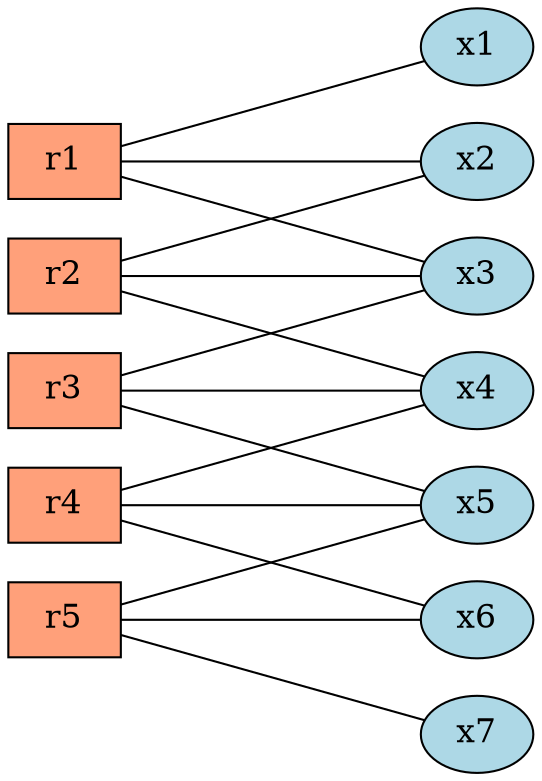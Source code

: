 graph G {
	graph [overlap=false, fontname=Helvetica, fontsize=16, ratio=auto, size="7.5,10", rankdir=LR, ranksep="2.00"];
	node [label="\N", fontsize=16];
	edge [fontsize=16];
	graph [bb="0,0,177.19,514.17"];
	67 [label=r4, fillcolor=lightsalmon, color=black, shape=box, style=filled, pos="143.42,179.36", width="0.75", height="0.5"];
	25 [label=r1, fillcolor=lightsalmon, color=black, shape=box, style=filled, pos="106.09,426.21", width="0.75", height="0.5"];
	39 [label=r2, fillcolor=lightsalmon, color=black, shape=box, style=filled, pos="47.136,330.99", width="0.75", height="0.5"];
	x1 [fillcolor=lightblue, color=black, shape=ellipse, style=filled, pos="144.68,495.78", width="0.75", height="0.51069"];
	81 [label=r5, fillcolor=lightsalmon, color=black, shape=box, style=filled, pos="67.101,87.327", width="0.75", height="0.5"];
	x2 [fillcolor=lightblue, color=black, shape=ellipse, style=filled, pos="28.165,413.9", width="0.75", height="0.51069"];
	x3 [fillcolor=lightblue, color=black, shape=ellipse, style=filled, pos="109.14,341.45", width="0.75", height="0.51069"];
	x4 [fillcolor=lightblue, color=black, shape=ellipse, style=filled, pos="123.33,261.49", width="0.75", height="0.51069"];
	x5 [fillcolor=lightblue, color=black, shape=ellipse, style=filled, pos="59.809,170.25", width="0.75", height="0.51069"];
	53 [label=r3, fillcolor=lightsalmon, color=black, shape=box, style=filled, pos="58.056,255.02", width="0.75", height="0.5"];
	x6 [fillcolor=lightblue, color=black, shape=ellipse, style=filled, pos="150.19,96.641", width="0.75", height="0.51069"];
	x7 [fillcolor=lightblue, color=black, shape=ellipse, style=filled, pos="27,18.385", width="0.75", height="0.51069"];
	67 -- x4 [pos="138.96,197.59 135.63,211.2 131.1,229.71 127.78,243.31"];
	67 -- x5 [pos="116.04,176.38 106.61,175.35 96.065,174.2 86.677,173.18"];
	67 -- x6 [pos="144.92,161 146.03,147.39 147.55,128.9 148.67,115.23"];
	25 -- x1 [pos="116.23,444.49 122.04,454.95 129.28,468.02 135.01,478.34"];
	25 -- x2 [pos="78.836,421.9 70.936,420.66 62.328,419.3 54.486,418.06"];
	25 -- x3 [pos="106.75,407.82 107.26,393.7 107.96,374.28 108.47,360.1"];
	39 -- x2 [pos="42.926,349.39 39.782,363.13 35.505,381.82 32.364,395.55"];
	39 -- x3 [pos="74.15,335.55 77.022,336.03 79.94,336.52 82.803,337.01"];
	39 -- x4 [pos="67.156,312.73 79.502,301.47 95.145,287.2 106.79,276.58"];
	81 -- x5 [pos="65.483,105.73 64.283,119.38 62.653,137.91 61.448,151.61"];
	81 -- x6 [pos="94.307,90.377 103.68,91.427 114.16,92.602 123.49,93.648"];
	81 -- x7 [pos="56.565,69.214 50.532,58.841 43.002,45.895 37.051,35.665"];
	53 -- x3 [pos="68.889,273.35 77.792,288.41 90.311,309.6 99.014,324.32"];
	53 -- x4 [pos="85.361,257.73 88.994,258.09 92.718,258.45 96.346,258.81"];
	53 -- x5 [pos="58.436,236.63 58.729,222.51 59.13,203.09 59.424,188.9"];
}
